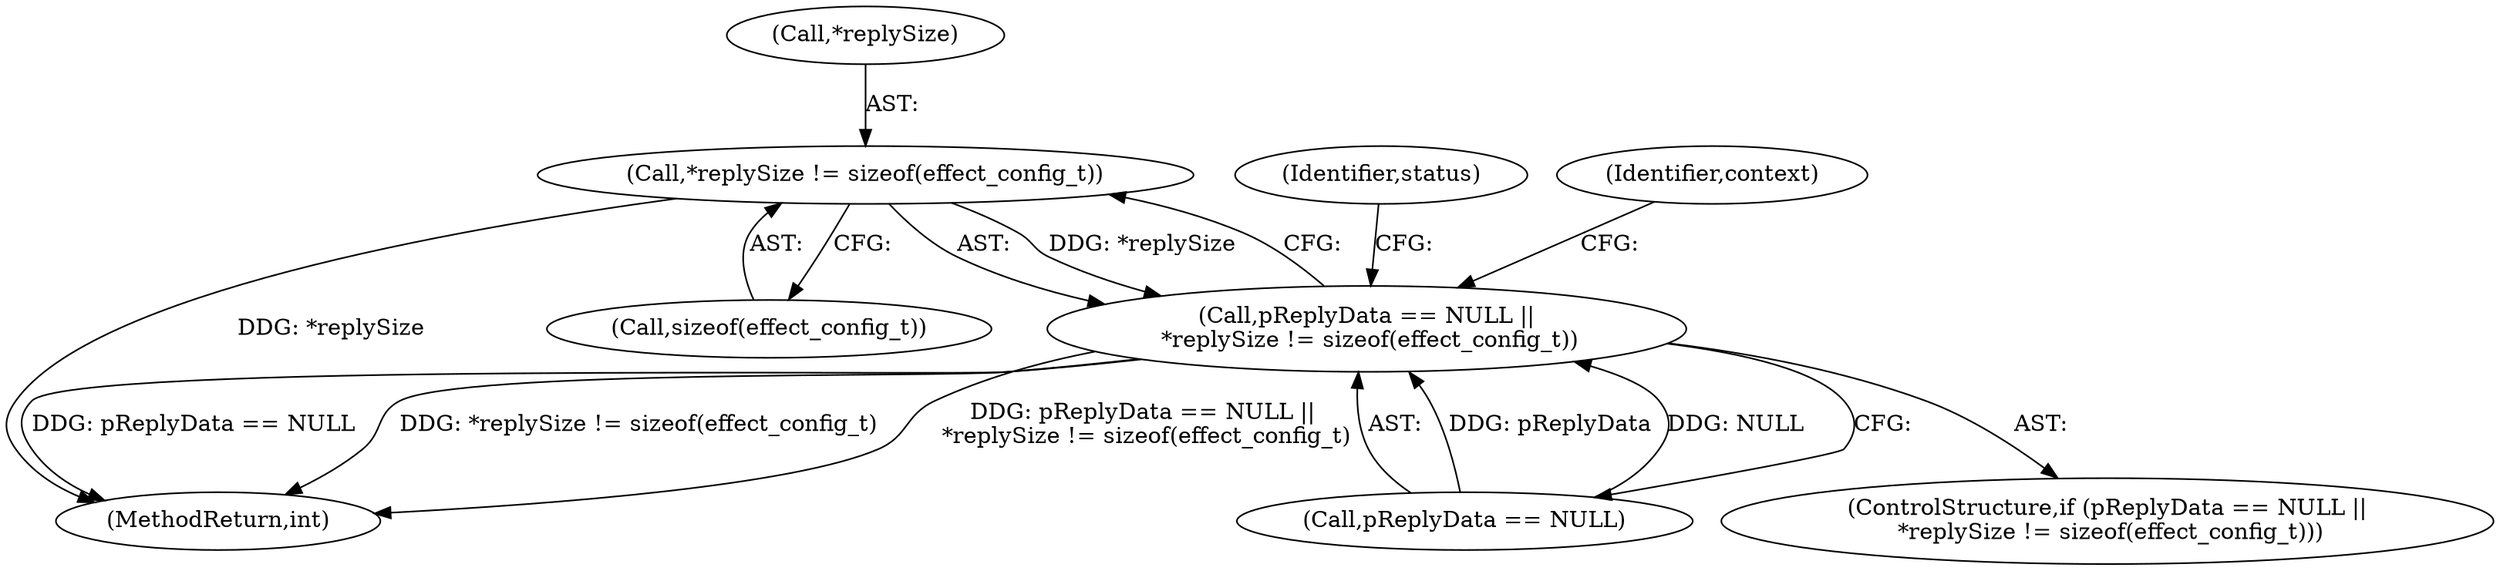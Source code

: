 digraph "0_Android_073a80800f341325932c66818ce4302b312909a4@API" {
"1000233" [label="(Call,*replySize != sizeof(effect_config_t))"];
"1000229" [label="(Call,pReplyData == NULL ||\n *replySize != sizeof(effect_config_t))"];
"1000234" [label="(Call,*replySize)"];
"1000229" [label="(Call,pReplyData == NULL ||\n *replySize != sizeof(effect_config_t))"];
"1000236" [label="(Call,sizeof(effect_config_t))"];
"1000233" [label="(Call,*replySize != sizeof(effect_config_t))"];
"1000240" [label="(Identifier,status)"];
"1000228" [label="(ControlStructure,if (pReplyData == NULL ||\n *replySize != sizeof(effect_config_t)))"];
"1000247" [label="(Identifier,context)"];
"1000725" [label="(MethodReturn,int)"];
"1000230" [label="(Call,pReplyData == NULL)"];
"1000233" -> "1000229"  [label="AST: "];
"1000233" -> "1000236"  [label="CFG: "];
"1000234" -> "1000233"  [label="AST: "];
"1000236" -> "1000233"  [label="AST: "];
"1000229" -> "1000233"  [label="CFG: "];
"1000233" -> "1000725"  [label="DDG: *replySize"];
"1000233" -> "1000229"  [label="DDG: *replySize"];
"1000229" -> "1000228"  [label="AST: "];
"1000229" -> "1000230"  [label="CFG: "];
"1000230" -> "1000229"  [label="AST: "];
"1000240" -> "1000229"  [label="CFG: "];
"1000247" -> "1000229"  [label="CFG: "];
"1000229" -> "1000725"  [label="DDG: *replySize != sizeof(effect_config_t)"];
"1000229" -> "1000725"  [label="DDG: pReplyData == NULL ||\n *replySize != sizeof(effect_config_t)"];
"1000229" -> "1000725"  [label="DDG: pReplyData == NULL"];
"1000230" -> "1000229"  [label="DDG: pReplyData"];
"1000230" -> "1000229"  [label="DDG: NULL"];
}
